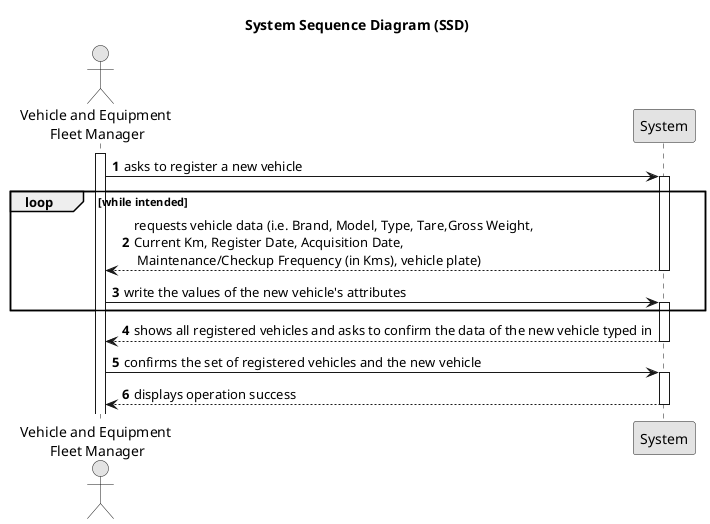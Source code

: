 €@startuml
skinparam monochrome true
skinparam packageStyle rectangle
skinparam shadowing false

title System Sequence Diagram (SSD)

autonumber

actor "Vehicle and Equipment \nFleet Manager" as VFM
participant "System" as System

activate VFM

    VFM -> System : asks to register a new vehicle
    activate System

    loop while intended
            System --> VFM : requests vehicle data (i.e. Brand, Model, Type, Tare,Gross Weight, \nCurrent Km, Register Date, Acquisition Date,\n Maintenance/Checkup Frequency (in Kms), vehicle plate)
        deactivate System

        VFM -> System : write the values of the new vehicle's attributes
        activate System
    end

        System --> VFM : shows all registered vehicles and asks to confirm the data of the new vehicle typed in
    deactivate System

    VFM -> System : confirms the set of registered vehicles and the new vehicle
    activate System

    System --> VFM : displays operation success
    deactivate System
@enduml